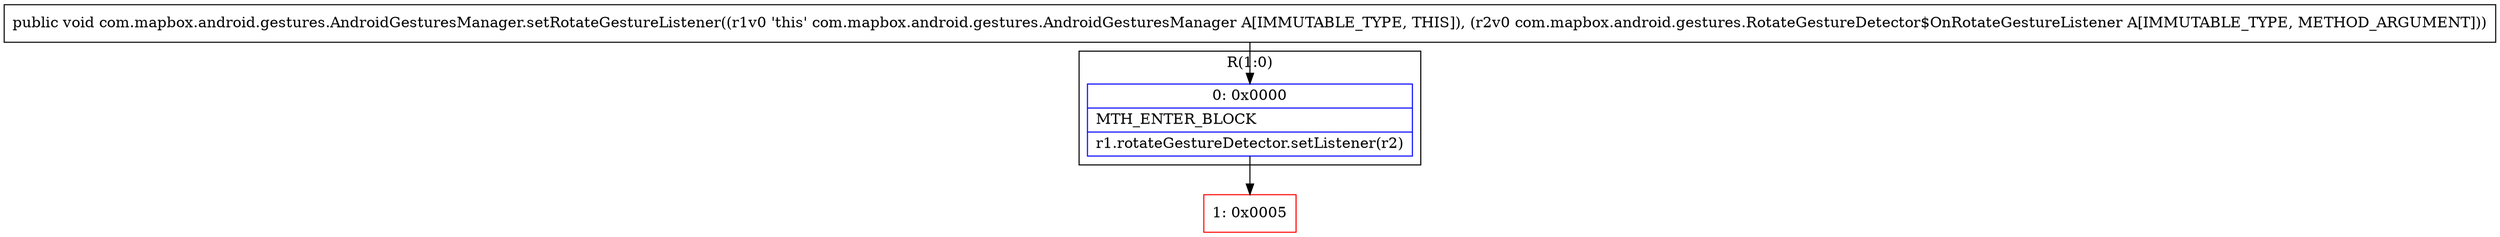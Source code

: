 digraph "CFG forcom.mapbox.android.gestures.AndroidGesturesManager.setRotateGestureListener(Lcom\/mapbox\/android\/gestures\/RotateGestureDetector$OnRotateGestureListener;)V" {
subgraph cluster_Region_1194501930 {
label = "R(1:0)";
node [shape=record,color=blue];
Node_0 [shape=record,label="{0\:\ 0x0000|MTH_ENTER_BLOCK\l|r1.rotateGestureDetector.setListener(r2)\l}"];
}
Node_1 [shape=record,color=red,label="{1\:\ 0x0005}"];
MethodNode[shape=record,label="{public void com.mapbox.android.gestures.AndroidGesturesManager.setRotateGestureListener((r1v0 'this' com.mapbox.android.gestures.AndroidGesturesManager A[IMMUTABLE_TYPE, THIS]), (r2v0 com.mapbox.android.gestures.RotateGestureDetector$OnRotateGestureListener A[IMMUTABLE_TYPE, METHOD_ARGUMENT])) }"];
MethodNode -> Node_0;
Node_0 -> Node_1;
}

